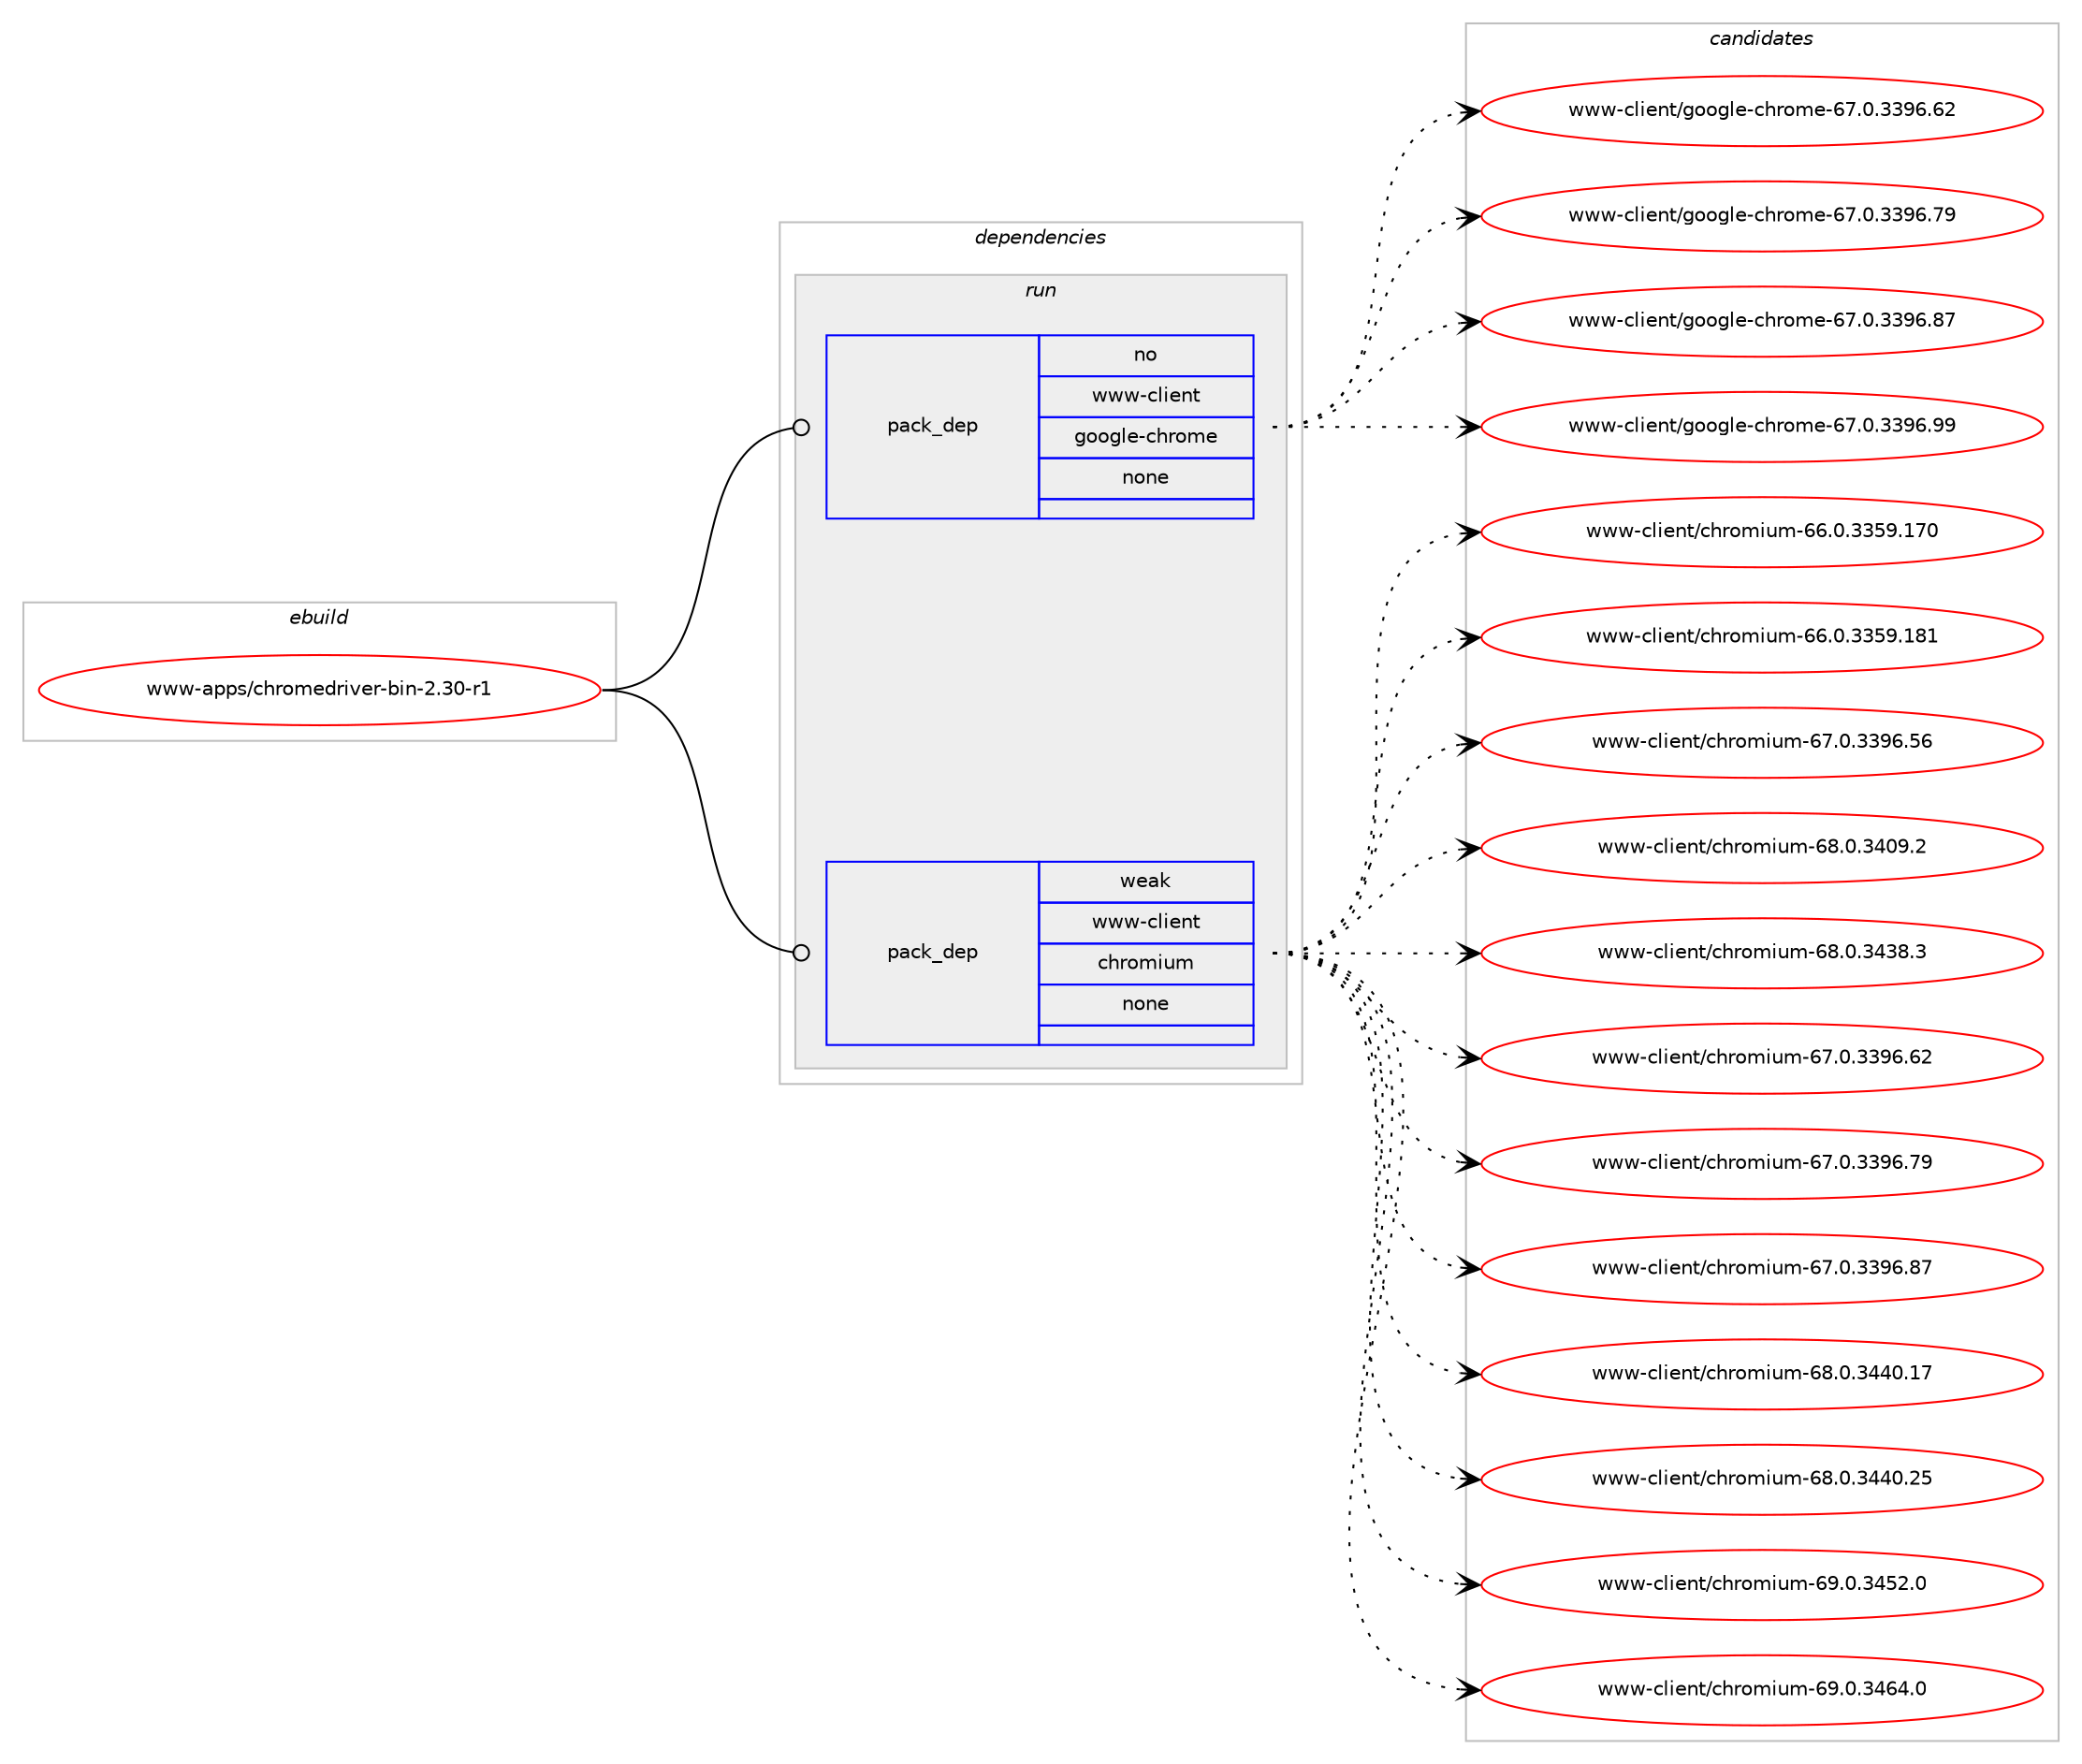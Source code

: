 digraph prolog {

# *************
# Graph options
# *************

newrank=true;
concentrate=true;
compound=true;
graph [rankdir=LR,fontname=Helvetica,fontsize=10,ranksep=1.5];#, ranksep=2.5, nodesep=0.2];
edge  [arrowhead=vee];
node  [fontname=Helvetica,fontsize=10];

# **********
# The ebuild
# **********

subgraph cluster_leftcol {
color=gray;
rank=same;
label=<<i>ebuild</i>>;
id [label="www-apps/chromedriver-bin-2.30-r1", color=red, width=4, href="../www-apps/chromedriver-bin-2.30-r1.svg"];
}

# ****************
# The dependencies
# ****************

subgraph cluster_midcol {
color=gray;
label=<<i>dependencies</i>>;
subgraph cluster_compile {
fillcolor="#eeeeee";
style=filled;
label=<<i>compile</i>>;
}
subgraph cluster_compileandrun {
fillcolor="#eeeeee";
style=filled;
label=<<i>compile and run</i>>;
}
subgraph cluster_run {
fillcolor="#eeeeee";
style=filled;
label=<<i>run</i>>;
subgraph pack6076 {
dependency7790 [label=<<TABLE BORDER="0" CELLBORDER="1" CELLSPACING="0" CELLPADDING="4" WIDTH="220"><TR><TD ROWSPAN="6" CELLPADDING="30">pack_dep</TD></TR><TR><TD WIDTH="110">no</TD></TR><TR><TD>www-client</TD></TR><TR><TD>google-chrome</TD></TR><TR><TD>none</TD></TR><TR><TD></TD></TR></TABLE>>, shape=none, color=blue];
}
id:e -> dependency7790:w [weight=20,style="solid",arrowhead="odot"];
subgraph pack6077 {
dependency7791 [label=<<TABLE BORDER="0" CELLBORDER="1" CELLSPACING="0" CELLPADDING="4" WIDTH="220"><TR><TD ROWSPAN="6" CELLPADDING="30">pack_dep</TD></TR><TR><TD WIDTH="110">weak</TD></TR><TR><TD>www-client</TD></TR><TR><TD>chromium</TD></TR><TR><TD>none</TD></TR><TR><TD></TD></TR></TABLE>>, shape=none, color=blue];
}
id:e -> dependency7791:w [weight=20,style="solid",arrowhead="odot"];
}
}

# **************
# The candidates
# **************

subgraph cluster_choices {
rank=same;
color=gray;
label=<<i>candidates</i>>;

subgraph choice6076 {
color=black;
nodesep=1;
choice119119119459910810510111011647103111111103108101459910411411110910145545546484651515754465450 [label="www-client/google-chrome-67.0.3396.62", color=red, width=4,href="../www-client/google-chrome-67.0.3396.62.svg"];
choice119119119459910810510111011647103111111103108101459910411411110910145545546484651515754465557 [label="www-client/google-chrome-67.0.3396.79", color=red, width=4,href="../www-client/google-chrome-67.0.3396.79.svg"];
choice119119119459910810510111011647103111111103108101459910411411110910145545546484651515754465655 [label="www-client/google-chrome-67.0.3396.87", color=red, width=4,href="../www-client/google-chrome-67.0.3396.87.svg"];
choice119119119459910810510111011647103111111103108101459910411411110910145545546484651515754465757 [label="www-client/google-chrome-67.0.3396.99", color=red, width=4,href="../www-client/google-chrome-67.0.3396.99.svg"];
dependency7790:e -> choice119119119459910810510111011647103111111103108101459910411411110910145545546484651515754465450:w [style=dotted,weight="100"];
dependency7790:e -> choice119119119459910810510111011647103111111103108101459910411411110910145545546484651515754465557:w [style=dotted,weight="100"];
dependency7790:e -> choice119119119459910810510111011647103111111103108101459910411411110910145545546484651515754465655:w [style=dotted,weight="100"];
dependency7790:e -> choice119119119459910810510111011647103111111103108101459910411411110910145545546484651515754465757:w [style=dotted,weight="100"];
}
subgraph choice6077 {
color=black;
nodesep=1;
choice119119119459910810510111011647991041141111091051171094554544648465151535746495548 [label="www-client/chromium-66.0.3359.170", color=red, width=4,href="../www-client/chromium-66.0.3359.170.svg"];
choice119119119459910810510111011647991041141111091051171094554544648465151535746495649 [label="www-client/chromium-66.0.3359.181", color=red, width=4,href="../www-client/chromium-66.0.3359.181.svg"];
choice1191191194599108105101110116479910411411110910511710945545546484651515754465354 [label="www-client/chromium-67.0.3396.56", color=red, width=4,href="../www-client/chromium-67.0.3396.56.svg"];
choice11911911945991081051011101164799104114111109105117109455456464846515248574650 [label="www-client/chromium-68.0.3409.2", color=red, width=4,href="../www-client/chromium-68.0.3409.2.svg"];
choice11911911945991081051011101164799104114111109105117109455456464846515251564651 [label="www-client/chromium-68.0.3438.3", color=red, width=4,href="../www-client/chromium-68.0.3438.3.svg"];
choice1191191194599108105101110116479910411411110910511710945545546484651515754465450 [label="www-client/chromium-67.0.3396.62", color=red, width=4,href="../www-client/chromium-67.0.3396.62.svg"];
choice1191191194599108105101110116479910411411110910511710945545546484651515754465557 [label="www-client/chromium-67.0.3396.79", color=red, width=4,href="../www-client/chromium-67.0.3396.79.svg"];
choice1191191194599108105101110116479910411411110910511710945545546484651515754465655 [label="www-client/chromium-67.0.3396.87", color=red, width=4,href="../www-client/chromium-67.0.3396.87.svg"];
choice1191191194599108105101110116479910411411110910511710945545646484651525248464955 [label="www-client/chromium-68.0.3440.17", color=red, width=4,href="../www-client/chromium-68.0.3440.17.svg"];
choice1191191194599108105101110116479910411411110910511710945545646484651525248465053 [label="www-client/chromium-68.0.3440.25", color=red, width=4,href="../www-client/chromium-68.0.3440.25.svg"];
choice11911911945991081051011101164799104114111109105117109455457464846515253504648 [label="www-client/chromium-69.0.3452.0", color=red, width=4,href="../www-client/chromium-69.0.3452.0.svg"];
choice11911911945991081051011101164799104114111109105117109455457464846515254524648 [label="www-client/chromium-69.0.3464.0", color=red, width=4,href="../www-client/chromium-69.0.3464.0.svg"];
dependency7791:e -> choice119119119459910810510111011647991041141111091051171094554544648465151535746495548:w [style=dotted,weight="100"];
dependency7791:e -> choice119119119459910810510111011647991041141111091051171094554544648465151535746495649:w [style=dotted,weight="100"];
dependency7791:e -> choice1191191194599108105101110116479910411411110910511710945545546484651515754465354:w [style=dotted,weight="100"];
dependency7791:e -> choice11911911945991081051011101164799104114111109105117109455456464846515248574650:w [style=dotted,weight="100"];
dependency7791:e -> choice11911911945991081051011101164799104114111109105117109455456464846515251564651:w [style=dotted,weight="100"];
dependency7791:e -> choice1191191194599108105101110116479910411411110910511710945545546484651515754465450:w [style=dotted,weight="100"];
dependency7791:e -> choice1191191194599108105101110116479910411411110910511710945545546484651515754465557:w [style=dotted,weight="100"];
dependency7791:e -> choice1191191194599108105101110116479910411411110910511710945545546484651515754465655:w [style=dotted,weight="100"];
dependency7791:e -> choice1191191194599108105101110116479910411411110910511710945545646484651525248464955:w [style=dotted,weight="100"];
dependency7791:e -> choice1191191194599108105101110116479910411411110910511710945545646484651525248465053:w [style=dotted,weight="100"];
dependency7791:e -> choice11911911945991081051011101164799104114111109105117109455457464846515253504648:w [style=dotted,weight="100"];
dependency7791:e -> choice11911911945991081051011101164799104114111109105117109455457464846515254524648:w [style=dotted,weight="100"];
}
}

}
